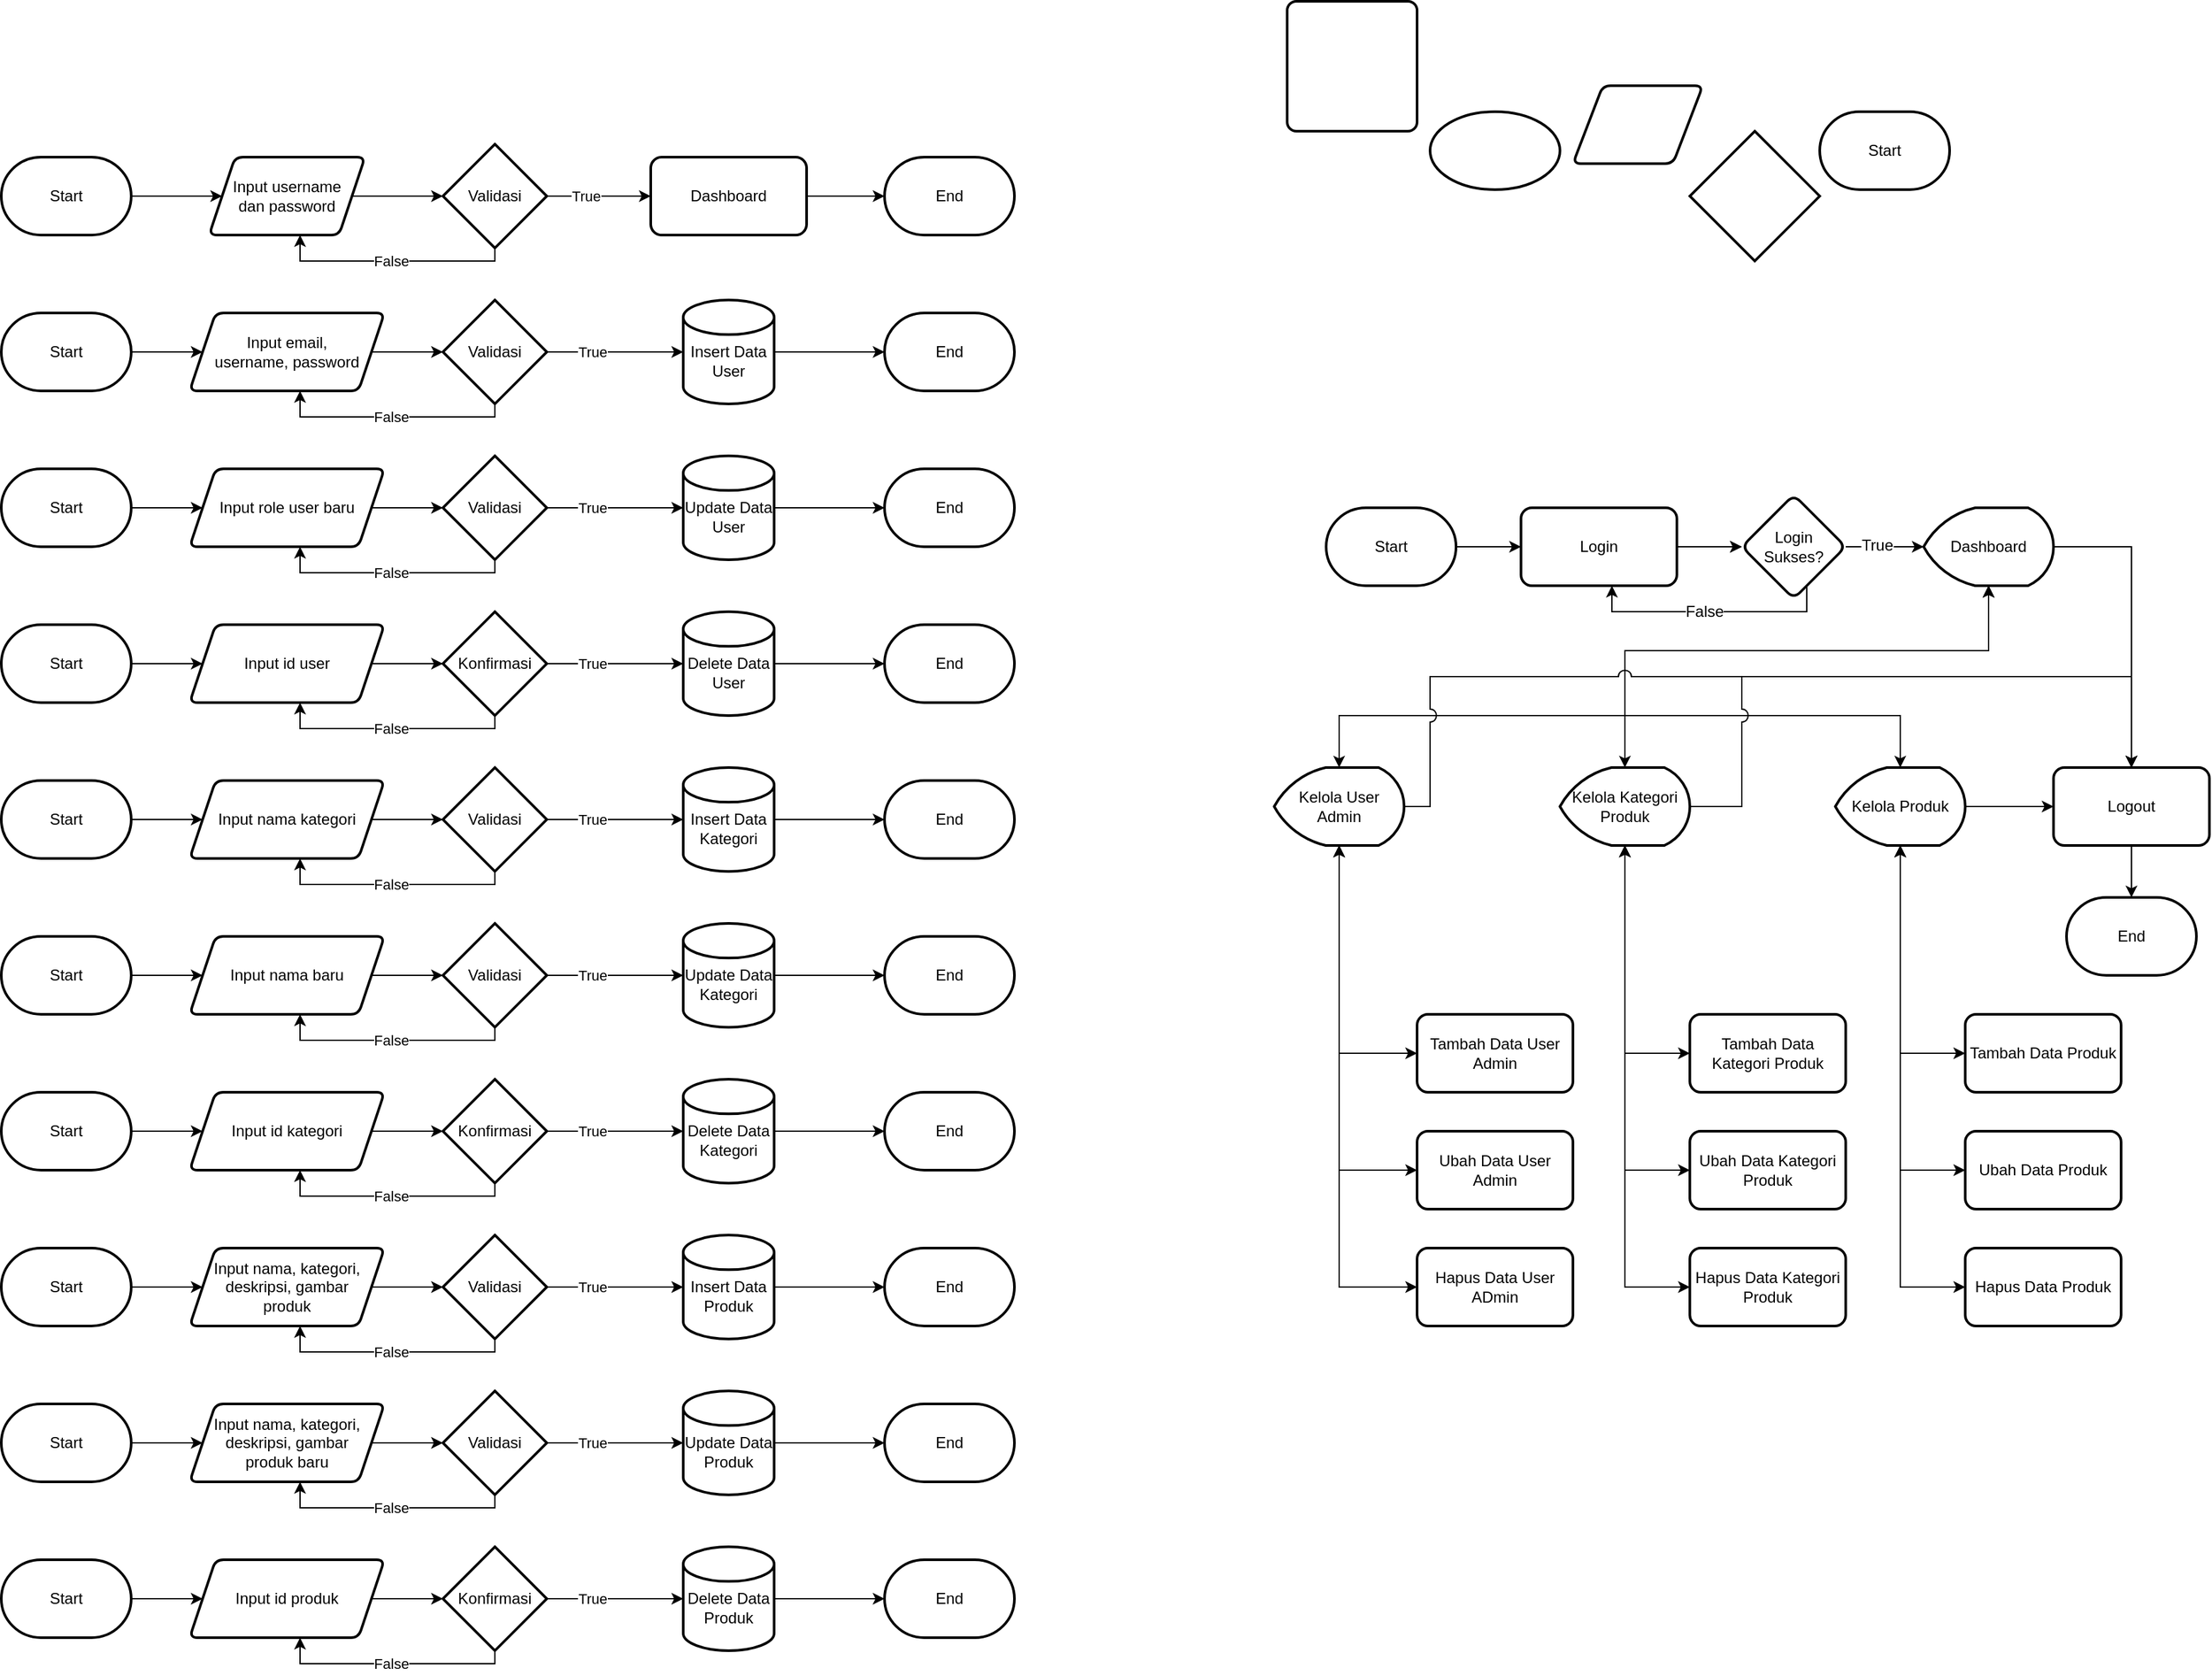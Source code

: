 <mxfile version="24.7.3" type="github">
  <diagram name="Page-1" id="4egFIx3D8ymip1pw0-96">
    <mxGraphModel dx="1500" dy="1711" grid="1" gridSize="10" guides="1" tooltips="1" connect="1" arrows="1" fold="1" page="1" pageScale="1" pageWidth="1100" pageHeight="850" math="0" shadow="0">
      <root>
        <mxCell id="0" />
        <mxCell id="1" parent="0" />
        <mxCell id="EiMYRc3BGC8ChVaxLTV0-5" value="" style="edgeStyle=orthogonalEdgeStyle;rounded=0;orthogonalLoop=1;jettySize=auto;html=1;" parent="1" source="EiMYRc3BGC8ChVaxLTV0-32" target="EiMYRc3BGC8ChVaxLTV0-4" edge="1">
          <mxGeometry relative="1" as="geometry">
            <mxPoint x="360" y="150" as="sourcePoint" />
          </mxGeometry>
        </mxCell>
        <mxCell id="EiMYRc3BGC8ChVaxLTV0-7" value="" style="edgeStyle=orthogonalEdgeStyle;rounded=0;orthogonalLoop=1;jettySize=auto;html=1;" parent="1" source="EiMYRc3BGC8ChVaxLTV0-4" target="EiMYRc3BGC8ChVaxLTV0-6" edge="1">
          <mxGeometry relative="1" as="geometry" />
        </mxCell>
        <mxCell id="EiMYRc3BGC8ChVaxLTV0-4" value="Input username&lt;div&gt;dan password&lt;/div&gt;" style="shape=parallelogram;perimeter=parallelogramPerimeter;whiteSpace=wrap;html=1;fixedSize=1;rounded=1;strokeColor=default;strokeWidth=2;align=center;verticalAlign=middle;arcSize=12;fontFamily=Helvetica;fontSize=12;fontColor=default;fillColor=default;" parent="1" vertex="1">
          <mxGeometry x="420" y="120" width="120" height="60" as="geometry" />
        </mxCell>
        <mxCell id="EiMYRc3BGC8ChVaxLTV0-8" style="edgeStyle=orthogonalEdgeStyle;rounded=0;orthogonalLoop=1;jettySize=auto;html=1;" parent="1" source="EiMYRc3BGC8ChVaxLTV0-6" target="EiMYRc3BGC8ChVaxLTV0-4" edge="1">
          <mxGeometry relative="1" as="geometry">
            <Array as="points">
              <mxPoint x="640" y="200" />
              <mxPoint x="490" y="200" />
            </Array>
          </mxGeometry>
        </mxCell>
        <mxCell id="EiMYRc3BGC8ChVaxLTV0-9" value="False" style="edgeLabel;html=1;align=center;verticalAlign=middle;resizable=0;points=[];" parent="EiMYRc3BGC8ChVaxLTV0-8" vertex="1" connectable="0">
          <mxGeometry x="-0.224" y="1" relative="1" as="geometry">
            <mxPoint x="-20" y="-1" as="offset" />
          </mxGeometry>
        </mxCell>
        <mxCell id="EiMYRc3BGC8ChVaxLTV0-11" value="" style="edgeStyle=orthogonalEdgeStyle;rounded=0;orthogonalLoop=1;jettySize=auto;html=1;" parent="1" source="EiMYRc3BGC8ChVaxLTV0-6" target="EiMYRc3BGC8ChVaxLTV0-10" edge="1">
          <mxGeometry relative="1" as="geometry" />
        </mxCell>
        <mxCell id="EiMYRc3BGC8ChVaxLTV0-12" value="True" style="edgeLabel;html=1;align=center;verticalAlign=middle;resizable=0;points=[];" parent="EiMYRc3BGC8ChVaxLTV0-11" vertex="1" connectable="0">
          <mxGeometry x="-0.607" y="-2" relative="1" as="geometry">
            <mxPoint x="14" y="-2" as="offset" />
          </mxGeometry>
        </mxCell>
        <mxCell id="EiMYRc3BGC8ChVaxLTV0-6" value="Validasi" style="rhombus;whiteSpace=wrap;html=1;strokeColor=default;strokeWidth=2;align=center;verticalAlign=middle;fontFamily=Helvetica;fontSize=12;fontColor=default;fillColor=default;" parent="1" vertex="1">
          <mxGeometry x="600" y="110" width="80" height="80" as="geometry" />
        </mxCell>
        <mxCell id="EiMYRc3BGC8ChVaxLTV0-36" style="edgeStyle=orthogonalEdgeStyle;rounded=0;orthogonalLoop=1;jettySize=auto;html=1;" parent="1" source="EiMYRc3BGC8ChVaxLTV0-10" target="EiMYRc3BGC8ChVaxLTV0-35" edge="1">
          <mxGeometry relative="1" as="geometry" />
        </mxCell>
        <mxCell id="EiMYRc3BGC8ChVaxLTV0-10" value="Dashboard" style="whiteSpace=wrap;html=1;rounded=1;strokeColor=default;strokeWidth=2;align=center;verticalAlign=middle;arcSize=14;fontFamily=Helvetica;fontSize=12;fontColor=default;fillColor=default;" parent="1" vertex="1">
          <mxGeometry x="760" y="120" width="120" height="60" as="geometry" />
        </mxCell>
        <mxCell id="EiMYRc3BGC8ChVaxLTV0-15" value="" style="edgeStyle=orthogonalEdgeStyle;rounded=0;orthogonalLoop=1;jettySize=auto;html=1;" parent="1" source="EiMYRc3BGC8ChVaxLTV0-16" target="EiMYRc3BGC8ChVaxLTV0-21" edge="1">
          <mxGeometry relative="1" as="geometry" />
        </mxCell>
        <mxCell id="EiMYRc3BGC8ChVaxLTV0-16" value="Input email, username,&lt;span style=&quot;background-color: initial;&quot;&gt;&amp;nbsp;password&lt;/span&gt;" style="shape=parallelogram;perimeter=parallelogramPerimeter;whiteSpace=wrap;html=1;fixedSize=1;rounded=1;strokeColor=default;strokeWidth=2;align=center;verticalAlign=middle;arcSize=12;fontFamily=Helvetica;fontSize=12;fontColor=default;fillColor=default;" parent="1" vertex="1">
          <mxGeometry x="405" y="240" width="150" height="60" as="geometry" />
        </mxCell>
        <mxCell id="EiMYRc3BGC8ChVaxLTV0-17" style="edgeStyle=orthogonalEdgeStyle;rounded=0;orthogonalLoop=1;jettySize=auto;html=1;" parent="1" source="EiMYRc3BGC8ChVaxLTV0-21" target="EiMYRc3BGC8ChVaxLTV0-16" edge="1">
          <mxGeometry relative="1" as="geometry">
            <Array as="points">
              <mxPoint x="640" y="320" />
              <mxPoint x="490" y="320" />
            </Array>
          </mxGeometry>
        </mxCell>
        <mxCell id="EiMYRc3BGC8ChVaxLTV0-18" value="False" style="edgeLabel;html=1;align=center;verticalAlign=middle;resizable=0;points=[];" parent="EiMYRc3BGC8ChVaxLTV0-17" vertex="1" connectable="0">
          <mxGeometry x="-0.224" y="1" relative="1" as="geometry">
            <mxPoint x="-20" y="-1" as="offset" />
          </mxGeometry>
        </mxCell>
        <mxCell id="EiMYRc3BGC8ChVaxLTV0-19" value="" style="edgeStyle=orthogonalEdgeStyle;rounded=0;orthogonalLoop=1;jettySize=auto;html=1;" parent="1" source="EiMYRc3BGC8ChVaxLTV0-21" target="EiMYRc3BGC8ChVaxLTV0-38" edge="1">
          <mxGeometry relative="1" as="geometry">
            <mxPoint x="760" y="270" as="targetPoint" />
          </mxGeometry>
        </mxCell>
        <mxCell id="EiMYRc3BGC8ChVaxLTV0-20" value="True" style="edgeLabel;html=1;align=center;verticalAlign=middle;resizable=0;points=[];" parent="EiMYRc3BGC8ChVaxLTV0-19" vertex="1" connectable="0">
          <mxGeometry x="-0.607" y="-2" relative="1" as="geometry">
            <mxPoint x="14" y="-2" as="offset" />
          </mxGeometry>
        </mxCell>
        <mxCell id="EiMYRc3BGC8ChVaxLTV0-21" value="Validasi" style="rhombus;whiteSpace=wrap;html=1;strokeColor=default;strokeWidth=2;align=center;verticalAlign=middle;fontFamily=Helvetica;fontSize=12;fontColor=default;fillColor=default;" parent="1" vertex="1">
          <mxGeometry x="600" y="230" width="80" height="80" as="geometry" />
        </mxCell>
        <mxCell id="EiMYRc3BGC8ChVaxLTV0-37" style="edgeStyle=orthogonalEdgeStyle;rounded=0;orthogonalLoop=1;jettySize=auto;html=1;" parent="1" source="EiMYRc3BGC8ChVaxLTV0-38" target="EiMYRc3BGC8ChVaxLTV0-34" edge="1">
          <mxGeometry relative="1" as="geometry">
            <mxPoint x="880" y="270" as="sourcePoint" />
          </mxGeometry>
        </mxCell>
        <mxCell id="EiMYRc3BGC8ChVaxLTV0-24" value="Start" style="strokeWidth=2;html=1;shape=mxgraph.flowchart.terminator;whiteSpace=wrap;" parent="1" vertex="1">
          <mxGeometry x="1660" y="85" width="100" height="60" as="geometry" />
        </mxCell>
        <mxCell id="EiMYRc3BGC8ChVaxLTV0-25" value="" style="shape=parallelogram;html=1;strokeWidth=2;perimeter=parallelogramPerimeter;whiteSpace=wrap;rounded=1;arcSize=12;size=0.23;" parent="1" vertex="1">
          <mxGeometry x="1470" y="65" width="100" height="60" as="geometry" />
        </mxCell>
        <mxCell id="EiMYRc3BGC8ChVaxLTV0-26" value="" style="rounded=1;whiteSpace=wrap;html=1;absoluteArcSize=1;arcSize=14;strokeWidth=2;" parent="1" vertex="1">
          <mxGeometry x="1250" width="100" height="100" as="geometry" />
        </mxCell>
        <mxCell id="EiMYRc3BGC8ChVaxLTV0-29" style="edgeStyle=orthogonalEdgeStyle;rounded=0;orthogonalLoop=1;jettySize=auto;html=1;" parent="1" source="EiMYRc3BGC8ChVaxLTV0-33" target="EiMYRc3BGC8ChVaxLTV0-16" edge="1">
          <mxGeometry relative="1" as="geometry">
            <mxPoint x="360" y="270" as="sourcePoint" />
          </mxGeometry>
        </mxCell>
        <mxCell id="EiMYRc3BGC8ChVaxLTV0-28" value="" style="strokeWidth=2;html=1;shape=mxgraph.flowchart.start_1;whiteSpace=wrap;" parent="1" vertex="1">
          <mxGeometry x="1360" y="85" width="100" height="60" as="geometry" />
        </mxCell>
        <mxCell id="EiMYRc3BGC8ChVaxLTV0-31" value="" style="strokeWidth=2;html=1;shape=mxgraph.flowchart.decision;whiteSpace=wrap;" parent="1" vertex="1">
          <mxGeometry x="1560" y="100" width="100" height="100" as="geometry" />
        </mxCell>
        <mxCell id="EiMYRc3BGC8ChVaxLTV0-32" value="Start" style="strokeWidth=2;html=1;shape=mxgraph.flowchart.terminator;whiteSpace=wrap;" parent="1" vertex="1">
          <mxGeometry x="260" y="120" width="100" height="60" as="geometry" />
        </mxCell>
        <mxCell id="EiMYRc3BGC8ChVaxLTV0-33" value="Start" style="strokeWidth=2;html=1;shape=mxgraph.flowchart.terminator;whiteSpace=wrap;" parent="1" vertex="1">
          <mxGeometry x="260" y="240" width="100" height="60" as="geometry" />
        </mxCell>
        <mxCell id="EiMYRc3BGC8ChVaxLTV0-34" value="End" style="strokeWidth=2;html=1;shape=mxgraph.flowchart.terminator;whiteSpace=wrap;" parent="1" vertex="1">
          <mxGeometry x="940" y="240" width="100" height="60" as="geometry" />
        </mxCell>
        <mxCell id="EiMYRc3BGC8ChVaxLTV0-35" value="End" style="strokeWidth=2;html=1;shape=mxgraph.flowchart.terminator;whiteSpace=wrap;" parent="1" vertex="1">
          <mxGeometry x="940" y="120" width="100" height="60" as="geometry" />
        </mxCell>
        <mxCell id="EiMYRc3BGC8ChVaxLTV0-38" value="&lt;div&gt;&lt;br&gt;&lt;/div&gt;Insert Data User" style="strokeWidth=2;html=1;shape=mxgraph.flowchart.database;whiteSpace=wrap;" parent="1" vertex="1">
          <mxGeometry x="785" y="230" width="70" height="80" as="geometry" />
        </mxCell>
        <mxCell id="EiMYRc3BGC8ChVaxLTV0-39" value="" style="edgeStyle=orthogonalEdgeStyle;rounded=0;orthogonalLoop=1;jettySize=auto;html=1;" parent="1" source="EiMYRc3BGC8ChVaxLTV0-40" target="EiMYRc3BGC8ChVaxLTV0-45" edge="1">
          <mxGeometry relative="1" as="geometry" />
        </mxCell>
        <mxCell id="EiMYRc3BGC8ChVaxLTV0-40" value="Input role user baru" style="shape=parallelogram;perimeter=parallelogramPerimeter;whiteSpace=wrap;html=1;fixedSize=1;rounded=1;strokeColor=default;strokeWidth=2;align=center;verticalAlign=middle;arcSize=12;fontFamily=Helvetica;fontSize=12;fontColor=default;fillColor=default;" parent="1" vertex="1">
          <mxGeometry x="405" y="360" width="150" height="60" as="geometry" />
        </mxCell>
        <mxCell id="EiMYRc3BGC8ChVaxLTV0-41" style="edgeStyle=orthogonalEdgeStyle;rounded=0;orthogonalLoop=1;jettySize=auto;html=1;" parent="1" source="EiMYRc3BGC8ChVaxLTV0-45" target="EiMYRc3BGC8ChVaxLTV0-40" edge="1">
          <mxGeometry relative="1" as="geometry">
            <Array as="points">
              <mxPoint x="640" y="440" />
              <mxPoint x="490" y="440" />
            </Array>
          </mxGeometry>
        </mxCell>
        <mxCell id="EiMYRc3BGC8ChVaxLTV0-42" value="False" style="edgeLabel;html=1;align=center;verticalAlign=middle;resizable=0;points=[];" parent="EiMYRc3BGC8ChVaxLTV0-41" vertex="1" connectable="0">
          <mxGeometry x="-0.224" y="1" relative="1" as="geometry">
            <mxPoint x="-20" y="-1" as="offset" />
          </mxGeometry>
        </mxCell>
        <mxCell id="EiMYRc3BGC8ChVaxLTV0-43" value="" style="edgeStyle=orthogonalEdgeStyle;rounded=0;orthogonalLoop=1;jettySize=auto;html=1;" parent="1" source="EiMYRc3BGC8ChVaxLTV0-45" target="EiMYRc3BGC8ChVaxLTV0-50" edge="1">
          <mxGeometry relative="1" as="geometry">
            <mxPoint x="760" y="390" as="targetPoint" />
          </mxGeometry>
        </mxCell>
        <mxCell id="EiMYRc3BGC8ChVaxLTV0-44" value="True" style="edgeLabel;html=1;align=center;verticalAlign=middle;resizable=0;points=[];" parent="EiMYRc3BGC8ChVaxLTV0-43" vertex="1" connectable="0">
          <mxGeometry x="-0.607" y="-2" relative="1" as="geometry">
            <mxPoint x="14" y="-2" as="offset" />
          </mxGeometry>
        </mxCell>
        <mxCell id="EiMYRc3BGC8ChVaxLTV0-45" value="Validasi" style="rhombus;whiteSpace=wrap;html=1;strokeColor=default;strokeWidth=2;align=center;verticalAlign=middle;fontFamily=Helvetica;fontSize=12;fontColor=default;fillColor=default;" parent="1" vertex="1">
          <mxGeometry x="600" y="350" width="80" height="80" as="geometry" />
        </mxCell>
        <mxCell id="EiMYRc3BGC8ChVaxLTV0-46" style="edgeStyle=orthogonalEdgeStyle;rounded=0;orthogonalLoop=1;jettySize=auto;html=1;" parent="1" source="EiMYRc3BGC8ChVaxLTV0-50" target="EiMYRc3BGC8ChVaxLTV0-49" edge="1">
          <mxGeometry relative="1" as="geometry">
            <mxPoint x="880" y="390" as="sourcePoint" />
          </mxGeometry>
        </mxCell>
        <mxCell id="EiMYRc3BGC8ChVaxLTV0-47" style="edgeStyle=orthogonalEdgeStyle;rounded=0;orthogonalLoop=1;jettySize=auto;html=1;" parent="1" source="EiMYRc3BGC8ChVaxLTV0-48" target="EiMYRc3BGC8ChVaxLTV0-40" edge="1">
          <mxGeometry relative="1" as="geometry">
            <mxPoint x="360" y="390" as="sourcePoint" />
          </mxGeometry>
        </mxCell>
        <mxCell id="EiMYRc3BGC8ChVaxLTV0-48" value="Start" style="strokeWidth=2;html=1;shape=mxgraph.flowchart.terminator;whiteSpace=wrap;" parent="1" vertex="1">
          <mxGeometry x="260" y="360" width="100" height="60" as="geometry" />
        </mxCell>
        <mxCell id="EiMYRc3BGC8ChVaxLTV0-49" value="End" style="strokeWidth=2;html=1;shape=mxgraph.flowchart.terminator;whiteSpace=wrap;" parent="1" vertex="1">
          <mxGeometry x="940" y="360" width="100" height="60" as="geometry" />
        </mxCell>
        <mxCell id="EiMYRc3BGC8ChVaxLTV0-50" value="&lt;div&gt;&lt;br&gt;&lt;/div&gt;Update Data User" style="strokeWidth=2;html=1;shape=mxgraph.flowchart.database;whiteSpace=wrap;" parent="1" vertex="1">
          <mxGeometry x="785" y="350" width="70" height="80" as="geometry" />
        </mxCell>
        <mxCell id="EiMYRc3BGC8ChVaxLTV0-51" value="" style="edgeStyle=orthogonalEdgeStyle;rounded=0;orthogonalLoop=1;jettySize=auto;html=1;" parent="1" source="EiMYRc3BGC8ChVaxLTV0-52" target="EiMYRc3BGC8ChVaxLTV0-57" edge="1">
          <mxGeometry relative="1" as="geometry" />
        </mxCell>
        <mxCell id="EiMYRc3BGC8ChVaxLTV0-52" value="Input id user" style="shape=parallelogram;perimeter=parallelogramPerimeter;whiteSpace=wrap;html=1;fixedSize=1;rounded=1;strokeColor=default;strokeWidth=2;align=center;verticalAlign=middle;arcSize=12;fontFamily=Helvetica;fontSize=12;fontColor=default;fillColor=default;" parent="1" vertex="1">
          <mxGeometry x="405" y="480" width="150" height="60" as="geometry" />
        </mxCell>
        <mxCell id="EiMYRc3BGC8ChVaxLTV0-53" style="edgeStyle=orthogonalEdgeStyle;rounded=0;orthogonalLoop=1;jettySize=auto;html=1;" parent="1" source="EiMYRc3BGC8ChVaxLTV0-57" target="EiMYRc3BGC8ChVaxLTV0-52" edge="1">
          <mxGeometry relative="1" as="geometry">
            <Array as="points">
              <mxPoint x="640" y="560" />
              <mxPoint x="490" y="560" />
            </Array>
          </mxGeometry>
        </mxCell>
        <mxCell id="EiMYRc3BGC8ChVaxLTV0-54" value="False" style="edgeLabel;html=1;align=center;verticalAlign=middle;resizable=0;points=[];" parent="EiMYRc3BGC8ChVaxLTV0-53" vertex="1" connectable="0">
          <mxGeometry x="-0.224" y="1" relative="1" as="geometry">
            <mxPoint x="-20" y="-1" as="offset" />
          </mxGeometry>
        </mxCell>
        <mxCell id="EiMYRc3BGC8ChVaxLTV0-55" value="" style="edgeStyle=orthogonalEdgeStyle;rounded=0;orthogonalLoop=1;jettySize=auto;html=1;" parent="1" source="EiMYRc3BGC8ChVaxLTV0-57" target="EiMYRc3BGC8ChVaxLTV0-62" edge="1">
          <mxGeometry relative="1" as="geometry">
            <mxPoint x="760" y="510" as="targetPoint" />
          </mxGeometry>
        </mxCell>
        <mxCell id="EiMYRc3BGC8ChVaxLTV0-56" value="True" style="edgeLabel;html=1;align=center;verticalAlign=middle;resizable=0;points=[];" parent="EiMYRc3BGC8ChVaxLTV0-55" vertex="1" connectable="0">
          <mxGeometry x="-0.607" y="-2" relative="1" as="geometry">
            <mxPoint x="14" y="-2" as="offset" />
          </mxGeometry>
        </mxCell>
        <mxCell id="EiMYRc3BGC8ChVaxLTV0-57" value="Konfirmasi" style="rhombus;whiteSpace=wrap;html=1;strokeColor=default;strokeWidth=2;align=center;verticalAlign=middle;fontFamily=Helvetica;fontSize=12;fontColor=default;fillColor=default;" parent="1" vertex="1">
          <mxGeometry x="600" y="470" width="80" height="80" as="geometry" />
        </mxCell>
        <mxCell id="EiMYRc3BGC8ChVaxLTV0-58" style="edgeStyle=orthogonalEdgeStyle;rounded=0;orthogonalLoop=1;jettySize=auto;html=1;" parent="1" source="EiMYRc3BGC8ChVaxLTV0-62" target="EiMYRc3BGC8ChVaxLTV0-61" edge="1">
          <mxGeometry relative="1" as="geometry">
            <mxPoint x="880" y="510" as="sourcePoint" />
          </mxGeometry>
        </mxCell>
        <mxCell id="EiMYRc3BGC8ChVaxLTV0-59" style="edgeStyle=orthogonalEdgeStyle;rounded=0;orthogonalLoop=1;jettySize=auto;html=1;" parent="1" source="EiMYRc3BGC8ChVaxLTV0-60" target="EiMYRc3BGC8ChVaxLTV0-52" edge="1">
          <mxGeometry relative="1" as="geometry">
            <mxPoint x="360" y="510" as="sourcePoint" />
          </mxGeometry>
        </mxCell>
        <mxCell id="EiMYRc3BGC8ChVaxLTV0-60" value="Start" style="strokeWidth=2;html=1;shape=mxgraph.flowchart.terminator;whiteSpace=wrap;" parent="1" vertex="1">
          <mxGeometry x="260" y="480" width="100" height="60" as="geometry" />
        </mxCell>
        <mxCell id="EiMYRc3BGC8ChVaxLTV0-61" value="End" style="strokeWidth=2;html=1;shape=mxgraph.flowchart.terminator;whiteSpace=wrap;" parent="1" vertex="1">
          <mxGeometry x="940" y="480" width="100" height="60" as="geometry" />
        </mxCell>
        <mxCell id="EiMYRc3BGC8ChVaxLTV0-62" value="&lt;div&gt;&lt;br&gt;&lt;/div&gt;Delete Data User" style="strokeWidth=2;html=1;shape=mxgraph.flowchart.database;whiteSpace=wrap;" parent="1" vertex="1">
          <mxGeometry x="785" y="470" width="70" height="80" as="geometry" />
        </mxCell>
        <mxCell id="EiMYRc3BGC8ChVaxLTV0-63" value="" style="edgeStyle=orthogonalEdgeStyle;rounded=0;orthogonalLoop=1;jettySize=auto;html=1;" parent="1" source="EiMYRc3BGC8ChVaxLTV0-64" target="EiMYRc3BGC8ChVaxLTV0-69" edge="1">
          <mxGeometry relative="1" as="geometry" />
        </mxCell>
        <mxCell id="EiMYRc3BGC8ChVaxLTV0-64" value="Input nama kategori" style="shape=parallelogram;perimeter=parallelogramPerimeter;whiteSpace=wrap;html=1;fixedSize=1;rounded=1;strokeColor=default;strokeWidth=2;align=center;verticalAlign=middle;arcSize=12;fontFamily=Helvetica;fontSize=12;fontColor=default;fillColor=default;" parent="1" vertex="1">
          <mxGeometry x="405" y="600" width="150" height="60" as="geometry" />
        </mxCell>
        <mxCell id="EiMYRc3BGC8ChVaxLTV0-65" style="edgeStyle=orthogonalEdgeStyle;rounded=0;orthogonalLoop=1;jettySize=auto;html=1;" parent="1" source="EiMYRc3BGC8ChVaxLTV0-69" target="EiMYRc3BGC8ChVaxLTV0-64" edge="1">
          <mxGeometry relative="1" as="geometry">
            <Array as="points">
              <mxPoint x="640" y="680" />
              <mxPoint x="490" y="680" />
            </Array>
          </mxGeometry>
        </mxCell>
        <mxCell id="EiMYRc3BGC8ChVaxLTV0-66" value="False" style="edgeLabel;html=1;align=center;verticalAlign=middle;resizable=0;points=[];" parent="EiMYRc3BGC8ChVaxLTV0-65" vertex="1" connectable="0">
          <mxGeometry x="-0.224" y="1" relative="1" as="geometry">
            <mxPoint x="-20" y="-1" as="offset" />
          </mxGeometry>
        </mxCell>
        <mxCell id="EiMYRc3BGC8ChVaxLTV0-67" value="" style="edgeStyle=orthogonalEdgeStyle;rounded=0;orthogonalLoop=1;jettySize=auto;html=1;" parent="1" source="EiMYRc3BGC8ChVaxLTV0-69" target="EiMYRc3BGC8ChVaxLTV0-74" edge="1">
          <mxGeometry relative="1" as="geometry">
            <mxPoint x="760" y="630" as="targetPoint" />
          </mxGeometry>
        </mxCell>
        <mxCell id="EiMYRc3BGC8ChVaxLTV0-68" value="True" style="edgeLabel;html=1;align=center;verticalAlign=middle;resizable=0;points=[];" parent="EiMYRc3BGC8ChVaxLTV0-67" vertex="1" connectable="0">
          <mxGeometry x="-0.607" y="-2" relative="1" as="geometry">
            <mxPoint x="14" y="-2" as="offset" />
          </mxGeometry>
        </mxCell>
        <mxCell id="EiMYRc3BGC8ChVaxLTV0-69" value="Validasi" style="rhombus;whiteSpace=wrap;html=1;strokeColor=default;strokeWidth=2;align=center;verticalAlign=middle;fontFamily=Helvetica;fontSize=12;fontColor=default;fillColor=default;" parent="1" vertex="1">
          <mxGeometry x="600" y="590" width="80" height="80" as="geometry" />
        </mxCell>
        <mxCell id="EiMYRc3BGC8ChVaxLTV0-70" style="edgeStyle=orthogonalEdgeStyle;rounded=0;orthogonalLoop=1;jettySize=auto;html=1;" parent="1" source="EiMYRc3BGC8ChVaxLTV0-74" target="EiMYRc3BGC8ChVaxLTV0-73" edge="1">
          <mxGeometry relative="1" as="geometry">
            <mxPoint x="880" y="630" as="sourcePoint" />
          </mxGeometry>
        </mxCell>
        <mxCell id="EiMYRc3BGC8ChVaxLTV0-71" style="edgeStyle=orthogonalEdgeStyle;rounded=0;orthogonalLoop=1;jettySize=auto;html=1;" parent="1" source="EiMYRc3BGC8ChVaxLTV0-72" target="EiMYRc3BGC8ChVaxLTV0-64" edge="1">
          <mxGeometry relative="1" as="geometry">
            <mxPoint x="360" y="630" as="sourcePoint" />
          </mxGeometry>
        </mxCell>
        <mxCell id="EiMYRc3BGC8ChVaxLTV0-72" value="Start" style="strokeWidth=2;html=1;shape=mxgraph.flowchart.terminator;whiteSpace=wrap;" parent="1" vertex="1">
          <mxGeometry x="260" y="600" width="100" height="60" as="geometry" />
        </mxCell>
        <mxCell id="EiMYRc3BGC8ChVaxLTV0-73" value="End" style="strokeWidth=2;html=1;shape=mxgraph.flowchart.terminator;whiteSpace=wrap;" parent="1" vertex="1">
          <mxGeometry x="940" y="600" width="100" height="60" as="geometry" />
        </mxCell>
        <mxCell id="EiMYRc3BGC8ChVaxLTV0-74" value="&lt;div&gt;&lt;br&gt;&lt;/div&gt;Insert Data Kategori" style="strokeWidth=2;html=1;shape=mxgraph.flowchart.database;whiteSpace=wrap;" parent="1" vertex="1">
          <mxGeometry x="785" y="590" width="70" height="80" as="geometry" />
        </mxCell>
        <mxCell id="EiMYRc3BGC8ChVaxLTV0-75" value="" style="edgeStyle=orthogonalEdgeStyle;rounded=0;orthogonalLoop=1;jettySize=auto;html=1;" parent="1" source="EiMYRc3BGC8ChVaxLTV0-76" target="EiMYRc3BGC8ChVaxLTV0-81" edge="1">
          <mxGeometry relative="1" as="geometry" />
        </mxCell>
        <mxCell id="EiMYRc3BGC8ChVaxLTV0-76" value="Input nama baru" style="shape=parallelogram;perimeter=parallelogramPerimeter;whiteSpace=wrap;html=1;fixedSize=1;rounded=1;strokeColor=default;strokeWidth=2;align=center;verticalAlign=middle;arcSize=12;fontFamily=Helvetica;fontSize=12;fontColor=default;fillColor=default;" parent="1" vertex="1">
          <mxGeometry x="405" y="720" width="150" height="60" as="geometry" />
        </mxCell>
        <mxCell id="EiMYRc3BGC8ChVaxLTV0-77" style="edgeStyle=orthogonalEdgeStyle;rounded=0;orthogonalLoop=1;jettySize=auto;html=1;" parent="1" source="EiMYRc3BGC8ChVaxLTV0-81" target="EiMYRc3BGC8ChVaxLTV0-76" edge="1">
          <mxGeometry relative="1" as="geometry">
            <Array as="points">
              <mxPoint x="640" y="800" />
              <mxPoint x="490" y="800" />
            </Array>
          </mxGeometry>
        </mxCell>
        <mxCell id="EiMYRc3BGC8ChVaxLTV0-78" value="False" style="edgeLabel;html=1;align=center;verticalAlign=middle;resizable=0;points=[];" parent="EiMYRc3BGC8ChVaxLTV0-77" vertex="1" connectable="0">
          <mxGeometry x="-0.224" y="1" relative="1" as="geometry">
            <mxPoint x="-20" y="-1" as="offset" />
          </mxGeometry>
        </mxCell>
        <mxCell id="EiMYRc3BGC8ChVaxLTV0-79" value="" style="edgeStyle=orthogonalEdgeStyle;rounded=0;orthogonalLoop=1;jettySize=auto;html=1;" parent="1" source="EiMYRc3BGC8ChVaxLTV0-81" target="EiMYRc3BGC8ChVaxLTV0-86" edge="1">
          <mxGeometry relative="1" as="geometry">
            <mxPoint x="760" y="750" as="targetPoint" />
          </mxGeometry>
        </mxCell>
        <mxCell id="EiMYRc3BGC8ChVaxLTV0-80" value="True" style="edgeLabel;html=1;align=center;verticalAlign=middle;resizable=0;points=[];" parent="EiMYRc3BGC8ChVaxLTV0-79" vertex="1" connectable="0">
          <mxGeometry x="-0.607" y="-2" relative="1" as="geometry">
            <mxPoint x="14" y="-2" as="offset" />
          </mxGeometry>
        </mxCell>
        <mxCell id="EiMYRc3BGC8ChVaxLTV0-81" value="Validasi" style="rhombus;whiteSpace=wrap;html=1;strokeColor=default;strokeWidth=2;align=center;verticalAlign=middle;fontFamily=Helvetica;fontSize=12;fontColor=default;fillColor=default;" parent="1" vertex="1">
          <mxGeometry x="600" y="710" width="80" height="80" as="geometry" />
        </mxCell>
        <mxCell id="EiMYRc3BGC8ChVaxLTV0-82" style="edgeStyle=orthogonalEdgeStyle;rounded=0;orthogonalLoop=1;jettySize=auto;html=1;" parent="1" source="EiMYRc3BGC8ChVaxLTV0-86" target="EiMYRc3BGC8ChVaxLTV0-85" edge="1">
          <mxGeometry relative="1" as="geometry">
            <mxPoint x="880" y="750" as="sourcePoint" />
          </mxGeometry>
        </mxCell>
        <mxCell id="EiMYRc3BGC8ChVaxLTV0-83" style="edgeStyle=orthogonalEdgeStyle;rounded=0;orthogonalLoop=1;jettySize=auto;html=1;" parent="1" source="EiMYRc3BGC8ChVaxLTV0-84" target="EiMYRc3BGC8ChVaxLTV0-76" edge="1">
          <mxGeometry relative="1" as="geometry">
            <mxPoint x="360" y="750" as="sourcePoint" />
          </mxGeometry>
        </mxCell>
        <mxCell id="EiMYRc3BGC8ChVaxLTV0-84" value="Start" style="strokeWidth=2;html=1;shape=mxgraph.flowchart.terminator;whiteSpace=wrap;" parent="1" vertex="1">
          <mxGeometry x="260" y="720" width="100" height="60" as="geometry" />
        </mxCell>
        <mxCell id="EiMYRc3BGC8ChVaxLTV0-85" value="End" style="strokeWidth=2;html=1;shape=mxgraph.flowchart.terminator;whiteSpace=wrap;" parent="1" vertex="1">
          <mxGeometry x="940" y="720" width="100" height="60" as="geometry" />
        </mxCell>
        <mxCell id="EiMYRc3BGC8ChVaxLTV0-86" value="&lt;div&gt;&lt;/div&gt;&lt;div&gt;&lt;br&gt;&lt;/div&gt;&lt;div&gt;Update Data Kategori&lt;br&gt;&lt;/div&gt;" style="strokeWidth=2;html=1;shape=mxgraph.flowchart.database;whiteSpace=wrap;" parent="1" vertex="1">
          <mxGeometry x="785" y="710" width="70" height="80" as="geometry" />
        </mxCell>
        <mxCell id="EiMYRc3BGC8ChVaxLTV0-87" value="" style="edgeStyle=orthogonalEdgeStyle;rounded=0;orthogonalLoop=1;jettySize=auto;html=1;" parent="1" source="EiMYRc3BGC8ChVaxLTV0-88" target="EiMYRc3BGC8ChVaxLTV0-93" edge="1">
          <mxGeometry relative="1" as="geometry" />
        </mxCell>
        <mxCell id="EiMYRc3BGC8ChVaxLTV0-88" value="Input id kategori" style="shape=parallelogram;perimeter=parallelogramPerimeter;whiteSpace=wrap;html=1;fixedSize=1;rounded=1;strokeColor=default;strokeWidth=2;align=center;verticalAlign=middle;arcSize=12;fontFamily=Helvetica;fontSize=12;fontColor=default;fillColor=default;" parent="1" vertex="1">
          <mxGeometry x="405" y="840" width="150" height="60" as="geometry" />
        </mxCell>
        <mxCell id="EiMYRc3BGC8ChVaxLTV0-89" style="edgeStyle=orthogonalEdgeStyle;rounded=0;orthogonalLoop=1;jettySize=auto;html=1;" parent="1" source="EiMYRc3BGC8ChVaxLTV0-93" target="EiMYRc3BGC8ChVaxLTV0-88" edge="1">
          <mxGeometry relative="1" as="geometry">
            <Array as="points">
              <mxPoint x="640" y="920" />
              <mxPoint x="490" y="920" />
            </Array>
          </mxGeometry>
        </mxCell>
        <mxCell id="EiMYRc3BGC8ChVaxLTV0-90" value="False" style="edgeLabel;html=1;align=center;verticalAlign=middle;resizable=0;points=[];" parent="EiMYRc3BGC8ChVaxLTV0-89" vertex="1" connectable="0">
          <mxGeometry x="-0.224" y="1" relative="1" as="geometry">
            <mxPoint x="-20" y="-1" as="offset" />
          </mxGeometry>
        </mxCell>
        <mxCell id="EiMYRc3BGC8ChVaxLTV0-91" value="" style="edgeStyle=orthogonalEdgeStyle;rounded=0;orthogonalLoop=1;jettySize=auto;html=1;" parent="1" source="EiMYRc3BGC8ChVaxLTV0-93" target="EiMYRc3BGC8ChVaxLTV0-98" edge="1">
          <mxGeometry relative="1" as="geometry">
            <mxPoint x="760" y="870" as="targetPoint" />
          </mxGeometry>
        </mxCell>
        <mxCell id="EiMYRc3BGC8ChVaxLTV0-92" value="True" style="edgeLabel;html=1;align=center;verticalAlign=middle;resizable=0;points=[];" parent="EiMYRc3BGC8ChVaxLTV0-91" vertex="1" connectable="0">
          <mxGeometry x="-0.607" y="-2" relative="1" as="geometry">
            <mxPoint x="14" y="-2" as="offset" />
          </mxGeometry>
        </mxCell>
        <mxCell id="EiMYRc3BGC8ChVaxLTV0-93" value="Konfirmasi" style="rhombus;whiteSpace=wrap;html=1;strokeColor=default;strokeWidth=2;align=center;verticalAlign=middle;fontFamily=Helvetica;fontSize=12;fontColor=default;fillColor=default;" parent="1" vertex="1">
          <mxGeometry x="600" y="830" width="80" height="80" as="geometry" />
        </mxCell>
        <mxCell id="EiMYRc3BGC8ChVaxLTV0-94" style="edgeStyle=orthogonalEdgeStyle;rounded=0;orthogonalLoop=1;jettySize=auto;html=1;" parent="1" source="EiMYRc3BGC8ChVaxLTV0-98" target="EiMYRc3BGC8ChVaxLTV0-97" edge="1">
          <mxGeometry relative="1" as="geometry">
            <mxPoint x="880" y="870" as="sourcePoint" />
          </mxGeometry>
        </mxCell>
        <mxCell id="EiMYRc3BGC8ChVaxLTV0-95" style="edgeStyle=orthogonalEdgeStyle;rounded=0;orthogonalLoop=1;jettySize=auto;html=1;" parent="1" source="EiMYRc3BGC8ChVaxLTV0-96" target="EiMYRc3BGC8ChVaxLTV0-88" edge="1">
          <mxGeometry relative="1" as="geometry">
            <mxPoint x="360" y="870" as="sourcePoint" />
          </mxGeometry>
        </mxCell>
        <mxCell id="EiMYRc3BGC8ChVaxLTV0-96" value="Start" style="strokeWidth=2;html=1;shape=mxgraph.flowchart.terminator;whiteSpace=wrap;" parent="1" vertex="1">
          <mxGeometry x="260" y="840" width="100" height="60" as="geometry" />
        </mxCell>
        <mxCell id="EiMYRc3BGC8ChVaxLTV0-97" value="End" style="strokeWidth=2;html=1;shape=mxgraph.flowchart.terminator;whiteSpace=wrap;" parent="1" vertex="1">
          <mxGeometry x="940" y="840" width="100" height="60" as="geometry" />
        </mxCell>
        <mxCell id="EiMYRc3BGC8ChVaxLTV0-98" value="&lt;div&gt;&lt;br&gt;&lt;/div&gt;Delete Data Kategori" style="strokeWidth=2;html=1;shape=mxgraph.flowchart.database;whiteSpace=wrap;" parent="1" vertex="1">
          <mxGeometry x="785" y="830" width="70" height="80" as="geometry" />
        </mxCell>
        <mxCell id="EiMYRc3BGC8ChVaxLTV0-99" value="" style="edgeStyle=orthogonalEdgeStyle;rounded=0;orthogonalLoop=1;jettySize=auto;html=1;" parent="1" source="EiMYRc3BGC8ChVaxLTV0-100" target="EiMYRc3BGC8ChVaxLTV0-105" edge="1">
          <mxGeometry relative="1" as="geometry" />
        </mxCell>
        <mxCell id="EiMYRc3BGC8ChVaxLTV0-100" value="Input nama, kategori, deskripsi, gambar&lt;div&gt;produk&lt;/div&gt;" style="shape=parallelogram;perimeter=parallelogramPerimeter;whiteSpace=wrap;html=1;fixedSize=1;rounded=1;strokeColor=default;strokeWidth=2;align=center;verticalAlign=middle;arcSize=12;fontFamily=Helvetica;fontSize=12;fontColor=default;fillColor=default;" parent="1" vertex="1">
          <mxGeometry x="405" y="960" width="150" height="60" as="geometry" />
        </mxCell>
        <mxCell id="EiMYRc3BGC8ChVaxLTV0-101" style="edgeStyle=orthogonalEdgeStyle;rounded=0;orthogonalLoop=1;jettySize=auto;html=1;" parent="1" source="EiMYRc3BGC8ChVaxLTV0-105" target="EiMYRc3BGC8ChVaxLTV0-100" edge="1">
          <mxGeometry relative="1" as="geometry">
            <Array as="points">
              <mxPoint x="640" y="1040" />
              <mxPoint x="490" y="1040" />
            </Array>
          </mxGeometry>
        </mxCell>
        <mxCell id="EiMYRc3BGC8ChVaxLTV0-102" value="False" style="edgeLabel;html=1;align=center;verticalAlign=middle;resizable=0;points=[];" parent="EiMYRc3BGC8ChVaxLTV0-101" vertex="1" connectable="0">
          <mxGeometry x="-0.224" y="1" relative="1" as="geometry">
            <mxPoint x="-20" y="-1" as="offset" />
          </mxGeometry>
        </mxCell>
        <mxCell id="EiMYRc3BGC8ChVaxLTV0-103" value="" style="edgeStyle=orthogonalEdgeStyle;rounded=0;orthogonalLoop=1;jettySize=auto;html=1;" parent="1" source="EiMYRc3BGC8ChVaxLTV0-105" target="EiMYRc3BGC8ChVaxLTV0-110" edge="1">
          <mxGeometry relative="1" as="geometry">
            <mxPoint x="760" y="990" as="targetPoint" />
          </mxGeometry>
        </mxCell>
        <mxCell id="EiMYRc3BGC8ChVaxLTV0-104" value="True" style="edgeLabel;html=1;align=center;verticalAlign=middle;resizable=0;points=[];" parent="EiMYRc3BGC8ChVaxLTV0-103" vertex="1" connectable="0">
          <mxGeometry x="-0.607" y="-2" relative="1" as="geometry">
            <mxPoint x="14" y="-2" as="offset" />
          </mxGeometry>
        </mxCell>
        <mxCell id="EiMYRc3BGC8ChVaxLTV0-105" value="Validasi" style="rhombus;whiteSpace=wrap;html=1;strokeColor=default;strokeWidth=2;align=center;verticalAlign=middle;fontFamily=Helvetica;fontSize=12;fontColor=default;fillColor=default;" parent="1" vertex="1">
          <mxGeometry x="600" y="950" width="80" height="80" as="geometry" />
        </mxCell>
        <mxCell id="EiMYRc3BGC8ChVaxLTV0-106" style="edgeStyle=orthogonalEdgeStyle;rounded=0;orthogonalLoop=1;jettySize=auto;html=1;" parent="1" source="EiMYRc3BGC8ChVaxLTV0-110" target="EiMYRc3BGC8ChVaxLTV0-109" edge="1">
          <mxGeometry relative="1" as="geometry">
            <mxPoint x="880" y="990" as="sourcePoint" />
          </mxGeometry>
        </mxCell>
        <mxCell id="EiMYRc3BGC8ChVaxLTV0-107" style="edgeStyle=orthogonalEdgeStyle;rounded=0;orthogonalLoop=1;jettySize=auto;html=1;" parent="1" source="EiMYRc3BGC8ChVaxLTV0-108" target="EiMYRc3BGC8ChVaxLTV0-100" edge="1">
          <mxGeometry relative="1" as="geometry">
            <mxPoint x="360" y="990" as="sourcePoint" />
          </mxGeometry>
        </mxCell>
        <mxCell id="EiMYRc3BGC8ChVaxLTV0-108" value="Start" style="strokeWidth=2;html=1;shape=mxgraph.flowchart.terminator;whiteSpace=wrap;" parent="1" vertex="1">
          <mxGeometry x="260" y="960" width="100" height="60" as="geometry" />
        </mxCell>
        <mxCell id="EiMYRc3BGC8ChVaxLTV0-109" value="End" style="strokeWidth=2;html=1;shape=mxgraph.flowchart.terminator;whiteSpace=wrap;" parent="1" vertex="1">
          <mxGeometry x="940" y="960" width="100" height="60" as="geometry" />
        </mxCell>
        <mxCell id="EiMYRc3BGC8ChVaxLTV0-110" value="&lt;div&gt;&lt;br&gt;&lt;/div&gt;Insert Data Produk" style="strokeWidth=2;html=1;shape=mxgraph.flowchart.database;whiteSpace=wrap;" parent="1" vertex="1">
          <mxGeometry x="785" y="950" width="70" height="80" as="geometry" />
        </mxCell>
        <mxCell id="EiMYRc3BGC8ChVaxLTV0-111" value="" style="edgeStyle=orthogonalEdgeStyle;rounded=0;orthogonalLoop=1;jettySize=auto;html=1;" parent="1" source="EiMYRc3BGC8ChVaxLTV0-112" target="EiMYRc3BGC8ChVaxLTV0-117" edge="1">
          <mxGeometry relative="1" as="geometry" />
        </mxCell>
        <mxCell id="EiMYRc3BGC8ChVaxLTV0-112" value="Input nama, kategori, deskripsi, gambar&lt;div&gt;produk baru&lt;/div&gt;" style="shape=parallelogram;perimeter=parallelogramPerimeter;whiteSpace=wrap;html=1;fixedSize=1;rounded=1;strokeColor=default;strokeWidth=2;align=center;verticalAlign=middle;arcSize=12;fontFamily=Helvetica;fontSize=12;fontColor=default;fillColor=default;" parent="1" vertex="1">
          <mxGeometry x="405" y="1080" width="150" height="60" as="geometry" />
        </mxCell>
        <mxCell id="EiMYRc3BGC8ChVaxLTV0-113" style="edgeStyle=orthogonalEdgeStyle;rounded=0;orthogonalLoop=1;jettySize=auto;html=1;" parent="1" source="EiMYRc3BGC8ChVaxLTV0-117" target="EiMYRc3BGC8ChVaxLTV0-112" edge="1">
          <mxGeometry relative="1" as="geometry">
            <Array as="points">
              <mxPoint x="640" y="1160" />
              <mxPoint x="490" y="1160" />
            </Array>
          </mxGeometry>
        </mxCell>
        <mxCell id="EiMYRc3BGC8ChVaxLTV0-114" value="False" style="edgeLabel;html=1;align=center;verticalAlign=middle;resizable=0;points=[];" parent="EiMYRc3BGC8ChVaxLTV0-113" vertex="1" connectable="0">
          <mxGeometry x="-0.224" y="1" relative="1" as="geometry">
            <mxPoint x="-20" y="-1" as="offset" />
          </mxGeometry>
        </mxCell>
        <mxCell id="EiMYRc3BGC8ChVaxLTV0-115" value="" style="edgeStyle=orthogonalEdgeStyle;rounded=0;orthogonalLoop=1;jettySize=auto;html=1;" parent="1" source="EiMYRc3BGC8ChVaxLTV0-117" target="EiMYRc3BGC8ChVaxLTV0-122" edge="1">
          <mxGeometry relative="1" as="geometry">
            <mxPoint x="760" y="1110" as="targetPoint" />
          </mxGeometry>
        </mxCell>
        <mxCell id="EiMYRc3BGC8ChVaxLTV0-116" value="True" style="edgeLabel;html=1;align=center;verticalAlign=middle;resizable=0;points=[];" parent="EiMYRc3BGC8ChVaxLTV0-115" vertex="1" connectable="0">
          <mxGeometry x="-0.607" y="-2" relative="1" as="geometry">
            <mxPoint x="14" y="-2" as="offset" />
          </mxGeometry>
        </mxCell>
        <mxCell id="EiMYRc3BGC8ChVaxLTV0-117" value="Validasi" style="rhombus;whiteSpace=wrap;html=1;strokeColor=default;strokeWidth=2;align=center;verticalAlign=middle;fontFamily=Helvetica;fontSize=12;fontColor=default;fillColor=default;" parent="1" vertex="1">
          <mxGeometry x="600" y="1070" width="80" height="80" as="geometry" />
        </mxCell>
        <mxCell id="EiMYRc3BGC8ChVaxLTV0-118" style="edgeStyle=orthogonalEdgeStyle;rounded=0;orthogonalLoop=1;jettySize=auto;html=1;" parent="1" source="EiMYRc3BGC8ChVaxLTV0-122" target="EiMYRc3BGC8ChVaxLTV0-121" edge="1">
          <mxGeometry relative="1" as="geometry">
            <mxPoint x="880" y="1110" as="sourcePoint" />
          </mxGeometry>
        </mxCell>
        <mxCell id="EiMYRc3BGC8ChVaxLTV0-119" style="edgeStyle=orthogonalEdgeStyle;rounded=0;orthogonalLoop=1;jettySize=auto;html=1;" parent="1" source="EiMYRc3BGC8ChVaxLTV0-120" target="EiMYRc3BGC8ChVaxLTV0-112" edge="1">
          <mxGeometry relative="1" as="geometry">
            <mxPoint x="360" y="1110" as="sourcePoint" />
          </mxGeometry>
        </mxCell>
        <mxCell id="EiMYRc3BGC8ChVaxLTV0-120" value="Start" style="strokeWidth=2;html=1;shape=mxgraph.flowchart.terminator;whiteSpace=wrap;" parent="1" vertex="1">
          <mxGeometry x="260" y="1080" width="100" height="60" as="geometry" />
        </mxCell>
        <mxCell id="EiMYRc3BGC8ChVaxLTV0-121" value="End" style="strokeWidth=2;html=1;shape=mxgraph.flowchart.terminator;whiteSpace=wrap;" parent="1" vertex="1">
          <mxGeometry x="940" y="1080" width="100" height="60" as="geometry" />
        </mxCell>
        <mxCell id="EiMYRc3BGC8ChVaxLTV0-122" value="&lt;div&gt;&lt;br&gt;&lt;/div&gt;Update Data Produk" style="strokeWidth=2;html=1;shape=mxgraph.flowchart.database;whiteSpace=wrap;" parent="1" vertex="1">
          <mxGeometry x="785" y="1070" width="70" height="80" as="geometry" />
        </mxCell>
        <mxCell id="EiMYRc3BGC8ChVaxLTV0-123" value="" style="edgeStyle=orthogonalEdgeStyle;rounded=0;orthogonalLoop=1;jettySize=auto;html=1;" parent="1" source="EiMYRc3BGC8ChVaxLTV0-124" target="EiMYRc3BGC8ChVaxLTV0-129" edge="1">
          <mxGeometry relative="1" as="geometry" />
        </mxCell>
        <mxCell id="EiMYRc3BGC8ChVaxLTV0-124" value="Input id produk" style="shape=parallelogram;perimeter=parallelogramPerimeter;whiteSpace=wrap;html=1;fixedSize=1;rounded=1;strokeColor=default;strokeWidth=2;align=center;verticalAlign=middle;arcSize=12;fontFamily=Helvetica;fontSize=12;fontColor=default;fillColor=default;" parent="1" vertex="1">
          <mxGeometry x="405" y="1200" width="150" height="60" as="geometry" />
        </mxCell>
        <mxCell id="EiMYRc3BGC8ChVaxLTV0-125" style="edgeStyle=orthogonalEdgeStyle;rounded=0;orthogonalLoop=1;jettySize=auto;html=1;" parent="1" source="EiMYRc3BGC8ChVaxLTV0-129" target="EiMYRc3BGC8ChVaxLTV0-124" edge="1">
          <mxGeometry relative="1" as="geometry">
            <Array as="points">
              <mxPoint x="640" y="1280" />
              <mxPoint x="490" y="1280" />
            </Array>
          </mxGeometry>
        </mxCell>
        <mxCell id="EiMYRc3BGC8ChVaxLTV0-126" value="False" style="edgeLabel;html=1;align=center;verticalAlign=middle;resizable=0;points=[];" parent="EiMYRc3BGC8ChVaxLTV0-125" vertex="1" connectable="0">
          <mxGeometry x="-0.224" y="1" relative="1" as="geometry">
            <mxPoint x="-20" y="-1" as="offset" />
          </mxGeometry>
        </mxCell>
        <mxCell id="EiMYRc3BGC8ChVaxLTV0-127" value="" style="edgeStyle=orthogonalEdgeStyle;rounded=0;orthogonalLoop=1;jettySize=auto;html=1;" parent="1" source="EiMYRc3BGC8ChVaxLTV0-129" target="EiMYRc3BGC8ChVaxLTV0-134" edge="1">
          <mxGeometry relative="1" as="geometry">
            <mxPoint x="760" y="1230" as="targetPoint" />
          </mxGeometry>
        </mxCell>
        <mxCell id="EiMYRc3BGC8ChVaxLTV0-128" value="True" style="edgeLabel;html=1;align=center;verticalAlign=middle;resizable=0;points=[];" parent="EiMYRc3BGC8ChVaxLTV0-127" vertex="1" connectable="0">
          <mxGeometry x="-0.607" y="-2" relative="1" as="geometry">
            <mxPoint x="14" y="-2" as="offset" />
          </mxGeometry>
        </mxCell>
        <mxCell id="EiMYRc3BGC8ChVaxLTV0-129" value="Konfirmasi" style="rhombus;whiteSpace=wrap;html=1;strokeColor=default;strokeWidth=2;align=center;verticalAlign=middle;fontFamily=Helvetica;fontSize=12;fontColor=default;fillColor=default;" parent="1" vertex="1">
          <mxGeometry x="600" y="1190" width="80" height="80" as="geometry" />
        </mxCell>
        <mxCell id="EiMYRc3BGC8ChVaxLTV0-130" style="edgeStyle=orthogonalEdgeStyle;rounded=0;orthogonalLoop=1;jettySize=auto;html=1;" parent="1" source="EiMYRc3BGC8ChVaxLTV0-134" target="EiMYRc3BGC8ChVaxLTV0-133" edge="1">
          <mxGeometry relative="1" as="geometry">
            <mxPoint x="880" y="1230" as="sourcePoint" />
          </mxGeometry>
        </mxCell>
        <mxCell id="EiMYRc3BGC8ChVaxLTV0-131" style="edgeStyle=orthogonalEdgeStyle;rounded=0;orthogonalLoop=1;jettySize=auto;html=1;" parent="1" source="EiMYRc3BGC8ChVaxLTV0-132" target="EiMYRc3BGC8ChVaxLTV0-124" edge="1">
          <mxGeometry relative="1" as="geometry">
            <mxPoint x="360" y="1230" as="sourcePoint" />
          </mxGeometry>
        </mxCell>
        <mxCell id="EiMYRc3BGC8ChVaxLTV0-132" value="Start" style="strokeWidth=2;html=1;shape=mxgraph.flowchart.terminator;whiteSpace=wrap;" parent="1" vertex="1">
          <mxGeometry x="260" y="1200" width="100" height="60" as="geometry" />
        </mxCell>
        <mxCell id="EiMYRc3BGC8ChVaxLTV0-133" value="End" style="strokeWidth=2;html=1;shape=mxgraph.flowchart.terminator;whiteSpace=wrap;" parent="1" vertex="1">
          <mxGeometry x="940" y="1200" width="100" height="60" as="geometry" />
        </mxCell>
        <mxCell id="EiMYRc3BGC8ChVaxLTV0-134" value="&lt;div&gt;&lt;br&gt;&lt;/div&gt;Delete Data Produk" style="strokeWidth=2;html=1;shape=mxgraph.flowchart.database;whiteSpace=wrap;" parent="1" vertex="1">
          <mxGeometry x="785" y="1190" width="70" height="80" as="geometry" />
        </mxCell>
        <mxCell id="cdZ0ecQucNiZ-IruvXoV-1" value="" style="edgeStyle=orthogonalEdgeStyle;rounded=0;orthogonalLoop=1;jettySize=auto;html=1;" parent="1" source="cdZ0ecQucNiZ-IruvXoV-11" target="cdZ0ecQucNiZ-IruvXoV-55" edge="1">
          <mxGeometry relative="1" as="geometry">
            <mxPoint x="1300" y="400" as="sourcePoint" />
            <mxPoint x="1370" y="400" as="targetPoint" />
          </mxGeometry>
        </mxCell>
        <mxCell id="cdZ0ecQucNiZ-IruvXoV-11" value="Start" style="strokeWidth=2;html=1;shape=mxgraph.flowchart.terminator;whiteSpace=wrap;" parent="1" vertex="1">
          <mxGeometry x="1280" y="390" width="100" height="60" as="geometry" />
        </mxCell>
        <mxCell id="cdZ0ecQucNiZ-IruvXoV-33" style="edgeStyle=orthogonalEdgeStyle;rounded=0;orthogonalLoop=1;jettySize=auto;html=1;startArrow=classic;startFill=1;" parent="1" source="cdZ0ecQucNiZ-IruvXoV-15" target="cdZ0ecQucNiZ-IruvXoV-17" edge="1">
          <mxGeometry relative="1" as="geometry">
            <mxPoint x="1700" y="390" as="sourcePoint" />
            <Array as="points">
              <mxPoint x="1790" y="500" />
              <mxPoint x="1510" y="500" />
            </Array>
          </mxGeometry>
        </mxCell>
        <mxCell id="cdZ0ecQucNiZ-IruvXoV-34" style="edgeStyle=orthogonalEdgeStyle;rounded=0;orthogonalLoop=1;jettySize=auto;html=1;startArrow=classic;startFill=1;" parent="1" source="cdZ0ecQucNiZ-IruvXoV-15" target="cdZ0ecQucNiZ-IruvXoV-16" edge="1">
          <mxGeometry relative="1" as="geometry">
            <mxPoint x="1700" y="390" as="sourcePoint" />
            <Array as="points">
              <mxPoint x="1790" y="500" />
              <mxPoint x="1510" y="500" />
              <mxPoint x="1510" y="550" />
              <mxPoint x="1290" y="550" />
            </Array>
          </mxGeometry>
        </mxCell>
        <mxCell id="cdZ0ecQucNiZ-IruvXoV-35" style="edgeStyle=orthogonalEdgeStyle;rounded=0;orthogonalLoop=1;jettySize=auto;html=1;startArrow=classic;startFill=1;" parent="1" source="cdZ0ecQucNiZ-IruvXoV-15" target="cdZ0ecQucNiZ-IruvXoV-18" edge="1">
          <mxGeometry relative="1" as="geometry">
            <mxPoint x="1760" y="470" as="sourcePoint" />
            <Array as="points">
              <mxPoint x="1790" y="500" />
              <mxPoint x="1510" y="500" />
              <mxPoint x="1510" y="550" />
              <mxPoint x="1722" y="550" />
            </Array>
          </mxGeometry>
        </mxCell>
        <mxCell id="cdZ0ecQucNiZ-IruvXoV-47" style="edgeStyle=orthogonalEdgeStyle;rounded=0;orthogonalLoop=1;jettySize=auto;html=1;" parent="1" source="cdZ0ecQucNiZ-IruvXoV-15" target="cdZ0ecQucNiZ-IruvXoV-19" edge="1">
          <mxGeometry relative="1" as="geometry">
            <mxPoint x="1720" y="540" as="sourcePoint" />
            <Array as="points">
              <mxPoint x="1900" y="420" />
            </Array>
          </mxGeometry>
        </mxCell>
        <mxCell id="cdZ0ecQucNiZ-IruvXoV-15" value="Dashboard" style="strokeWidth=2;html=1;shape=mxgraph.flowchart.display;whiteSpace=wrap;" parent="1" vertex="1">
          <mxGeometry x="1740" y="390" width="100" height="60" as="geometry" />
        </mxCell>
        <mxCell id="FR1ig15zAx5kyA5m28_K-3" style="edgeStyle=orthogonalEdgeStyle;rounded=0;orthogonalLoop=1;jettySize=auto;html=1;jumpStyle=arc;startSize=6;jumpSize=10;" edge="1" parent="1" source="cdZ0ecQucNiZ-IruvXoV-16" target="cdZ0ecQucNiZ-IruvXoV-19">
          <mxGeometry relative="1" as="geometry">
            <Array as="points">
              <mxPoint x="1360" y="620" />
              <mxPoint x="1360" y="520" />
              <mxPoint x="1900" y="520" />
            </Array>
          </mxGeometry>
        </mxCell>
        <mxCell id="cdZ0ecQucNiZ-IruvXoV-16" value="Kelola User Admin" style="strokeWidth=2;html=1;shape=mxgraph.flowchart.display;whiteSpace=wrap;" parent="1" vertex="1">
          <mxGeometry x="1240" y="590" width="100" height="60" as="geometry" />
        </mxCell>
        <mxCell id="FR1ig15zAx5kyA5m28_K-4" style="edgeStyle=orthogonalEdgeStyle;rounded=0;orthogonalLoop=1;jettySize=auto;html=1;jumpStyle=arc;jumpSize=10;" edge="1" parent="1" source="cdZ0ecQucNiZ-IruvXoV-17" target="cdZ0ecQucNiZ-IruvXoV-19">
          <mxGeometry relative="1" as="geometry">
            <Array as="points">
              <mxPoint x="1600" y="620" />
              <mxPoint x="1600" y="520" />
              <mxPoint x="1900" y="520" />
            </Array>
          </mxGeometry>
        </mxCell>
        <mxCell id="cdZ0ecQucNiZ-IruvXoV-17" value="Kelola Kategori Produk" style="strokeWidth=2;html=1;shape=mxgraph.flowchart.display;whiteSpace=wrap;" parent="1" vertex="1">
          <mxGeometry x="1460" y="590" width="100" height="60" as="geometry" />
        </mxCell>
        <mxCell id="FR1ig15zAx5kyA5m28_K-5" style="edgeStyle=orthogonalEdgeStyle;rounded=0;orthogonalLoop=1;jettySize=auto;html=1;" edge="1" parent="1" source="cdZ0ecQucNiZ-IruvXoV-18" target="cdZ0ecQucNiZ-IruvXoV-19">
          <mxGeometry relative="1" as="geometry" />
        </mxCell>
        <mxCell id="cdZ0ecQucNiZ-IruvXoV-18" value="Kelola Produk" style="strokeWidth=2;html=1;shape=mxgraph.flowchart.display;whiteSpace=wrap;" parent="1" vertex="1">
          <mxGeometry x="1672" y="590" width="100" height="60" as="geometry" />
        </mxCell>
        <mxCell id="cdZ0ecQucNiZ-IruvXoV-50" style="edgeStyle=orthogonalEdgeStyle;rounded=0;orthogonalLoop=1;jettySize=auto;html=1;" parent="1" source="cdZ0ecQucNiZ-IruvXoV-19" target="cdZ0ecQucNiZ-IruvXoV-49" edge="1">
          <mxGeometry relative="1" as="geometry" />
        </mxCell>
        <mxCell id="cdZ0ecQucNiZ-IruvXoV-19" value="Logout" style="whiteSpace=wrap;html=1;rounded=1;strokeColor=default;strokeWidth=2;align=center;verticalAlign=middle;arcSize=14;fontFamily=Helvetica;fontSize=12;fontColor=default;fillColor=default;" parent="1" vertex="1">
          <mxGeometry x="1840" y="590" width="120" height="60" as="geometry" />
        </mxCell>
        <mxCell id="cdZ0ecQucNiZ-IruvXoV-20" value="Tambah Data User Admin" style="whiteSpace=wrap;html=1;rounded=1;strokeColor=default;strokeWidth=2;align=center;verticalAlign=middle;arcSize=14;fontFamily=Helvetica;fontSize=12;fontColor=default;fillColor=default;" parent="1" vertex="1">
          <mxGeometry x="1350" y="780" width="120" height="60" as="geometry" />
        </mxCell>
        <mxCell id="cdZ0ecQucNiZ-IruvXoV-21" value="Ubah Data User Admin" style="whiteSpace=wrap;html=1;rounded=1;strokeColor=default;strokeWidth=2;align=center;verticalAlign=middle;arcSize=14;fontFamily=Helvetica;fontSize=12;fontColor=default;fillColor=default;" parent="1" vertex="1">
          <mxGeometry x="1350" y="870" width="120" height="60" as="geometry" />
        </mxCell>
        <mxCell id="cdZ0ecQucNiZ-IruvXoV-22" value="Hapus Data User ADmin" style="whiteSpace=wrap;html=1;rounded=1;strokeColor=default;strokeWidth=2;align=center;verticalAlign=middle;arcSize=14;fontFamily=Helvetica;fontSize=12;fontColor=default;fillColor=default;" parent="1" vertex="1">
          <mxGeometry x="1350" y="960" width="120" height="60" as="geometry" />
        </mxCell>
        <mxCell id="cdZ0ecQucNiZ-IruvXoV-23" value="Tambah Data Kategori Produk" style="whiteSpace=wrap;html=1;rounded=1;strokeColor=default;strokeWidth=2;align=center;verticalAlign=middle;arcSize=14;fontFamily=Helvetica;fontSize=12;fontColor=default;fillColor=default;" parent="1" vertex="1">
          <mxGeometry x="1560" y="780" width="120" height="60" as="geometry" />
        </mxCell>
        <mxCell id="cdZ0ecQucNiZ-IruvXoV-24" value="Ubah Data Kategori Produk" style="whiteSpace=wrap;html=1;rounded=1;strokeColor=default;strokeWidth=2;align=center;verticalAlign=middle;arcSize=14;fontFamily=Helvetica;fontSize=12;fontColor=default;fillColor=default;" parent="1" vertex="1">
          <mxGeometry x="1560" y="870" width="120" height="60" as="geometry" />
        </mxCell>
        <mxCell id="cdZ0ecQucNiZ-IruvXoV-25" value="Hapus Data Kategori Produk" style="whiteSpace=wrap;html=1;rounded=1;strokeColor=default;strokeWidth=2;align=center;verticalAlign=middle;arcSize=14;fontFamily=Helvetica;fontSize=12;fontColor=default;fillColor=default;" parent="1" vertex="1">
          <mxGeometry x="1560" y="960" width="120" height="60" as="geometry" />
        </mxCell>
        <mxCell id="cdZ0ecQucNiZ-IruvXoV-26" value="Hapus Data Produk" style="whiteSpace=wrap;html=1;rounded=1;strokeColor=default;strokeWidth=2;align=center;verticalAlign=middle;arcSize=14;fontFamily=Helvetica;fontSize=12;fontColor=default;fillColor=default;" parent="1" vertex="1">
          <mxGeometry x="1772" y="960" width="120" height="60" as="geometry" />
        </mxCell>
        <mxCell id="cdZ0ecQucNiZ-IruvXoV-27" value="Ubah Data Produk" style="whiteSpace=wrap;html=1;rounded=1;strokeColor=default;strokeWidth=2;align=center;verticalAlign=middle;arcSize=14;fontFamily=Helvetica;fontSize=12;fontColor=default;fillColor=default;" parent="1" vertex="1">
          <mxGeometry x="1772" y="870" width="120" height="60" as="geometry" />
        </mxCell>
        <mxCell id="cdZ0ecQucNiZ-IruvXoV-28" value="Tambah Data Produk" style="whiteSpace=wrap;html=1;rounded=1;strokeColor=default;strokeWidth=2;align=center;verticalAlign=middle;arcSize=14;fontFamily=Helvetica;fontSize=12;fontColor=default;fillColor=default;" parent="1" vertex="1">
          <mxGeometry x="1772" y="780" width="120" height="60" as="geometry" />
        </mxCell>
        <mxCell id="cdZ0ecQucNiZ-IruvXoV-44" style="edgeStyle=orthogonalEdgeStyle;rounded=0;orthogonalLoop=1;jettySize=auto;html=1;endArrow=classic;endFill=1;startArrow=classic;startFill=1;" parent="1" source="cdZ0ecQucNiZ-IruvXoV-16" target="cdZ0ecQucNiZ-IruvXoV-20" edge="1">
          <mxGeometry relative="1" as="geometry">
            <Array as="points">
              <mxPoint x="1290" y="810" />
            </Array>
            <mxPoint x="1370" y="720" as="sourcePoint" />
          </mxGeometry>
        </mxCell>
        <mxCell id="cdZ0ecQucNiZ-IruvXoV-45" style="edgeStyle=orthogonalEdgeStyle;rounded=0;orthogonalLoop=1;jettySize=auto;html=1;endArrow=classic;endFill=1;startArrow=classic;startFill=1;" parent="1" source="cdZ0ecQucNiZ-IruvXoV-16" target="cdZ0ecQucNiZ-IruvXoV-21" edge="1">
          <mxGeometry relative="1" as="geometry">
            <Array as="points">
              <mxPoint x="1290" y="900" />
            </Array>
            <mxPoint x="1370" y="720" as="sourcePoint" />
          </mxGeometry>
        </mxCell>
        <mxCell id="cdZ0ecQucNiZ-IruvXoV-46" style="edgeStyle=orthogonalEdgeStyle;rounded=0;orthogonalLoop=1;jettySize=auto;html=1;endArrow=classic;endFill=1;startArrow=classic;startFill=1;" parent="1" source="cdZ0ecQucNiZ-IruvXoV-16" target="cdZ0ecQucNiZ-IruvXoV-22" edge="1">
          <mxGeometry relative="1" as="geometry">
            <Array as="points">
              <mxPoint x="1290" y="990" />
            </Array>
            <mxPoint x="1370" y="720" as="sourcePoint" />
          </mxGeometry>
        </mxCell>
        <mxCell id="cdZ0ecQucNiZ-IruvXoV-42" style="edgeStyle=orthogonalEdgeStyle;rounded=0;orthogonalLoop=1;jettySize=auto;html=1;startArrow=classic;startFill=1;" parent="1" source="cdZ0ecQucNiZ-IruvXoV-17" target="cdZ0ecQucNiZ-IruvXoV-23" edge="1">
          <mxGeometry relative="1" as="geometry">
            <mxPoint x="1580" y="720" as="sourcePoint" />
            <Array as="points">
              <mxPoint x="1510" y="810" />
            </Array>
          </mxGeometry>
        </mxCell>
        <mxCell id="cdZ0ecQucNiZ-IruvXoV-43" style="edgeStyle=orthogonalEdgeStyle;rounded=0;orthogonalLoop=1;jettySize=auto;html=1;startArrow=classic;startFill=1;" parent="1" source="cdZ0ecQucNiZ-IruvXoV-17" target="cdZ0ecQucNiZ-IruvXoV-24" edge="1">
          <mxGeometry relative="1" as="geometry">
            <Array as="points">
              <mxPoint x="1510" y="900" />
            </Array>
            <mxPoint x="1580" y="720" as="sourcePoint" />
          </mxGeometry>
        </mxCell>
        <mxCell id="cdZ0ecQucNiZ-IruvXoV-59" style="edgeStyle=orthogonalEdgeStyle;rounded=0;orthogonalLoop=1;jettySize=auto;html=1;startArrow=classic;startFill=1;" parent="1" source="cdZ0ecQucNiZ-IruvXoV-17" target="cdZ0ecQucNiZ-IruvXoV-25" edge="1">
          <mxGeometry relative="1" as="geometry">
            <Array as="points">
              <mxPoint x="1510" y="990" />
            </Array>
            <mxPoint x="1580" y="720" as="sourcePoint" />
          </mxGeometry>
        </mxCell>
        <mxCell id="cdZ0ecQucNiZ-IruvXoV-37" style="edgeStyle=orthogonalEdgeStyle;rounded=0;orthogonalLoop=1;jettySize=auto;html=1;startArrow=classic;startFill=1;" parent="1" source="cdZ0ecQucNiZ-IruvXoV-18" target="cdZ0ecQucNiZ-IruvXoV-28" edge="1">
          <mxGeometry relative="1" as="geometry">
            <mxPoint x="1792" y="720" as="sourcePoint" />
            <Array as="points">
              <mxPoint x="1722" y="810" />
            </Array>
          </mxGeometry>
        </mxCell>
        <mxCell id="cdZ0ecQucNiZ-IruvXoV-38" style="edgeStyle=orthogonalEdgeStyle;rounded=0;orthogonalLoop=1;jettySize=auto;html=1;startArrow=classic;startFill=1;" parent="1" source="cdZ0ecQucNiZ-IruvXoV-18" target="cdZ0ecQucNiZ-IruvXoV-27" edge="1">
          <mxGeometry relative="1" as="geometry">
            <Array as="points">
              <mxPoint x="1722" y="900" />
            </Array>
            <mxPoint x="1792" y="720" as="sourcePoint" />
          </mxGeometry>
        </mxCell>
        <mxCell id="cdZ0ecQucNiZ-IruvXoV-39" style="edgeStyle=orthogonalEdgeStyle;rounded=0;orthogonalLoop=1;jettySize=auto;html=1;startArrow=classic;startFill=1;" parent="1" source="cdZ0ecQucNiZ-IruvXoV-18" target="cdZ0ecQucNiZ-IruvXoV-26" edge="1">
          <mxGeometry relative="1" as="geometry">
            <Array as="points">
              <mxPoint x="1722" y="990" />
            </Array>
            <mxPoint x="1792" y="720" as="sourcePoint" />
          </mxGeometry>
        </mxCell>
        <mxCell id="cdZ0ecQucNiZ-IruvXoV-49" value="End" style="strokeWidth=2;html=1;shape=mxgraph.flowchart.terminator;whiteSpace=wrap;" parent="1" vertex="1">
          <mxGeometry x="1850" y="690" width="100" height="60" as="geometry" />
        </mxCell>
        <mxCell id="cdZ0ecQucNiZ-IruvXoV-56" style="edgeStyle=orthogonalEdgeStyle;rounded=0;orthogonalLoop=1;jettySize=auto;html=1;" parent="1" source="FR1ig15zAx5kyA5m28_K-6" target="cdZ0ecQucNiZ-IruvXoV-15" edge="1">
          <mxGeometry relative="1" as="geometry" />
        </mxCell>
        <mxCell id="FR1ig15zAx5kyA5m28_K-9" value="&lt;font style=&quot;font-size: 12px;&quot;&gt;True&lt;/font&gt;" style="edgeLabel;html=1;align=center;verticalAlign=middle;resizable=0;points=[];" vertex="1" connectable="0" parent="cdZ0ecQucNiZ-IruvXoV-56">
          <mxGeometry x="-0.234" y="1" relative="1" as="geometry">
            <mxPoint x="1" as="offset" />
          </mxGeometry>
        </mxCell>
        <mxCell id="FR1ig15zAx5kyA5m28_K-7" value="" style="edgeStyle=orthogonalEdgeStyle;rounded=0;orthogonalLoop=1;jettySize=auto;html=1;" edge="1" parent="1" source="cdZ0ecQucNiZ-IruvXoV-55" target="FR1ig15zAx5kyA5m28_K-6">
          <mxGeometry relative="1" as="geometry" />
        </mxCell>
        <mxCell id="cdZ0ecQucNiZ-IruvXoV-55" value="Login" style="whiteSpace=wrap;html=1;rounded=1;strokeColor=default;strokeWidth=2;align=center;verticalAlign=middle;arcSize=14;fontFamily=Helvetica;fontSize=12;fontColor=default;fillColor=default;" parent="1" vertex="1">
          <mxGeometry x="1430" y="390" width="120" height="60" as="geometry" />
        </mxCell>
        <mxCell id="FR1ig15zAx5kyA5m28_K-1" style="edgeStyle=orthogonalEdgeStyle;rounded=0;orthogonalLoop=1;jettySize=auto;html=1;exitX=0.5;exitY=1;exitDx=0;exitDy=0;" edge="1" parent="1" source="cdZ0ecQucNiZ-IruvXoV-19" target="cdZ0ecQucNiZ-IruvXoV-19">
          <mxGeometry relative="1" as="geometry" />
        </mxCell>
        <mxCell id="FR1ig15zAx5kyA5m28_K-8" value="" style="edgeStyle=orthogonalEdgeStyle;rounded=0;orthogonalLoop=1;jettySize=auto;html=1;" edge="1" parent="1" source="cdZ0ecQucNiZ-IruvXoV-55" target="FR1ig15zAx5kyA5m28_K-6">
          <mxGeometry relative="1" as="geometry">
            <mxPoint x="1560" y="420" as="sourcePoint" />
            <mxPoint x="1740" y="420" as="targetPoint" />
          </mxGeometry>
        </mxCell>
        <mxCell id="FR1ig15zAx5kyA5m28_K-10" style="edgeStyle=orthogonalEdgeStyle;rounded=0;orthogonalLoop=1;jettySize=auto;html=1;" edge="1" parent="1" source="FR1ig15zAx5kyA5m28_K-6" target="cdZ0ecQucNiZ-IruvXoV-55">
          <mxGeometry relative="1" as="geometry">
            <Array as="points">
              <mxPoint x="1650" y="470" />
              <mxPoint x="1500" y="470" />
            </Array>
          </mxGeometry>
        </mxCell>
        <mxCell id="FR1ig15zAx5kyA5m28_K-12" value="&lt;font style=&quot;font-size: 12px;&quot;&gt;False&lt;/font&gt;" style="edgeLabel;html=1;align=center;verticalAlign=middle;resizable=0;points=[];" vertex="1" connectable="0" parent="FR1ig15zAx5kyA5m28_K-10">
          <mxGeometry x="-0.133" y="4" relative="1" as="geometry">
            <mxPoint x="-17" y="-4" as="offset" />
          </mxGeometry>
        </mxCell>
        <mxCell id="FR1ig15zAx5kyA5m28_K-6" value="Login&lt;div&gt;Sukses?&lt;/div&gt;" style="rhombus;whiteSpace=wrap;html=1;rounded=1;strokeWidth=2;arcSize=14;" vertex="1" parent="1">
          <mxGeometry x="1600" y="380" width="80" height="80" as="geometry" />
        </mxCell>
      </root>
    </mxGraphModel>
  </diagram>
</mxfile>
